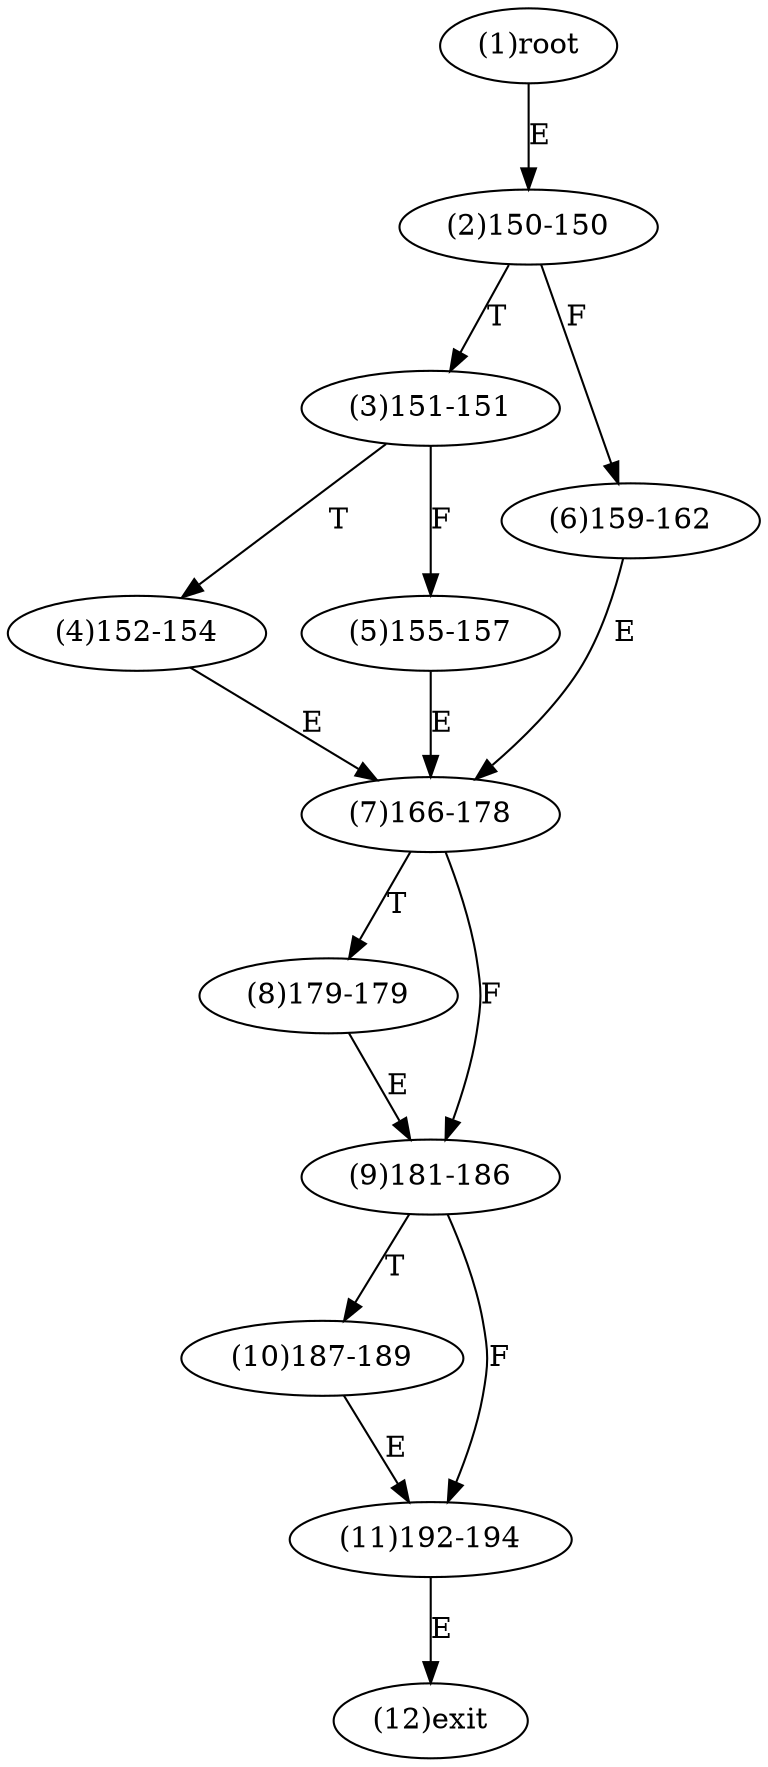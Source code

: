 digraph "" { 
1[ label="(1)root"];
2[ label="(2)150-150"];
3[ label="(3)151-151"];
4[ label="(4)152-154"];
5[ label="(5)155-157"];
6[ label="(6)159-162"];
7[ label="(7)166-178"];
8[ label="(8)179-179"];
9[ label="(9)181-186"];
10[ label="(10)187-189"];
11[ label="(11)192-194"];
12[ label="(12)exit"];
1->2[ label="E"];
2->6[ label="F"];
2->3[ label="T"];
3->5[ label="F"];
3->4[ label="T"];
4->7[ label="E"];
5->7[ label="E"];
6->7[ label="E"];
7->9[ label="F"];
7->8[ label="T"];
8->9[ label="E"];
9->11[ label="F"];
9->10[ label="T"];
10->11[ label="E"];
11->12[ label="E"];
}
